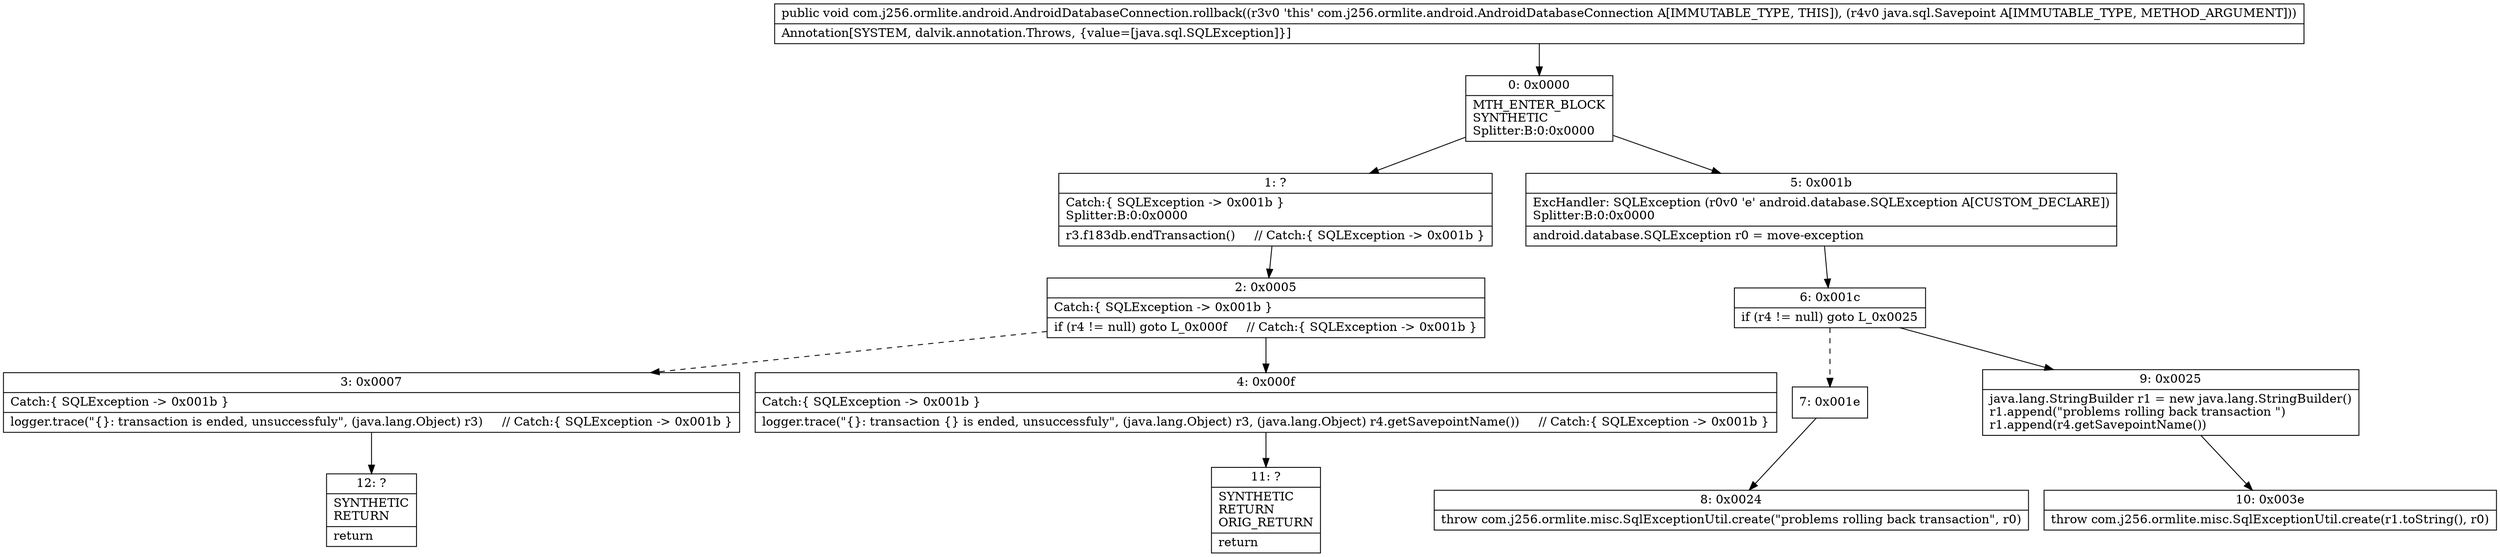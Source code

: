 digraph "CFG forcom.j256.ormlite.android.AndroidDatabaseConnection.rollback(Ljava\/sql\/Savepoint;)V" {
Node_0 [shape=record,label="{0\:\ 0x0000|MTH_ENTER_BLOCK\lSYNTHETIC\lSplitter:B:0:0x0000\l}"];
Node_1 [shape=record,label="{1\:\ ?|Catch:\{ SQLException \-\> 0x001b \}\lSplitter:B:0:0x0000\l|r3.f183db.endTransaction()     \/\/ Catch:\{ SQLException \-\> 0x001b \}\l}"];
Node_2 [shape=record,label="{2\:\ 0x0005|Catch:\{ SQLException \-\> 0x001b \}\l|if (r4 != null) goto L_0x000f     \/\/ Catch:\{ SQLException \-\> 0x001b \}\l}"];
Node_3 [shape=record,label="{3\:\ 0x0007|Catch:\{ SQLException \-\> 0x001b \}\l|logger.trace(\"\{\}: transaction is ended, unsuccessfuly\", (java.lang.Object) r3)     \/\/ Catch:\{ SQLException \-\> 0x001b \}\l}"];
Node_4 [shape=record,label="{4\:\ 0x000f|Catch:\{ SQLException \-\> 0x001b \}\l|logger.trace(\"\{\}: transaction \{\} is ended, unsuccessfuly\", (java.lang.Object) r3, (java.lang.Object) r4.getSavepointName())     \/\/ Catch:\{ SQLException \-\> 0x001b \}\l}"];
Node_5 [shape=record,label="{5\:\ 0x001b|ExcHandler: SQLException (r0v0 'e' android.database.SQLException A[CUSTOM_DECLARE])\lSplitter:B:0:0x0000\l|android.database.SQLException r0 = move\-exception\l}"];
Node_6 [shape=record,label="{6\:\ 0x001c|if (r4 != null) goto L_0x0025\l}"];
Node_7 [shape=record,label="{7\:\ 0x001e}"];
Node_8 [shape=record,label="{8\:\ 0x0024|throw com.j256.ormlite.misc.SqlExceptionUtil.create(\"problems rolling back transaction\", r0)\l}"];
Node_9 [shape=record,label="{9\:\ 0x0025|java.lang.StringBuilder r1 = new java.lang.StringBuilder()\lr1.append(\"problems rolling back transaction \")\lr1.append(r4.getSavepointName())\l}"];
Node_10 [shape=record,label="{10\:\ 0x003e|throw com.j256.ormlite.misc.SqlExceptionUtil.create(r1.toString(), r0)\l}"];
Node_11 [shape=record,label="{11\:\ ?|SYNTHETIC\lRETURN\lORIG_RETURN\l|return\l}"];
Node_12 [shape=record,label="{12\:\ ?|SYNTHETIC\lRETURN\l|return\l}"];
MethodNode[shape=record,label="{public void com.j256.ormlite.android.AndroidDatabaseConnection.rollback((r3v0 'this' com.j256.ormlite.android.AndroidDatabaseConnection A[IMMUTABLE_TYPE, THIS]), (r4v0 java.sql.Savepoint A[IMMUTABLE_TYPE, METHOD_ARGUMENT]))  | Annotation[SYSTEM, dalvik.annotation.Throws, \{value=[java.sql.SQLException]\}]\l}"];
MethodNode -> Node_0;
Node_0 -> Node_1;
Node_0 -> Node_5;
Node_1 -> Node_2;
Node_2 -> Node_3[style=dashed];
Node_2 -> Node_4;
Node_3 -> Node_12;
Node_4 -> Node_11;
Node_5 -> Node_6;
Node_6 -> Node_7[style=dashed];
Node_6 -> Node_9;
Node_7 -> Node_8;
Node_9 -> Node_10;
}

